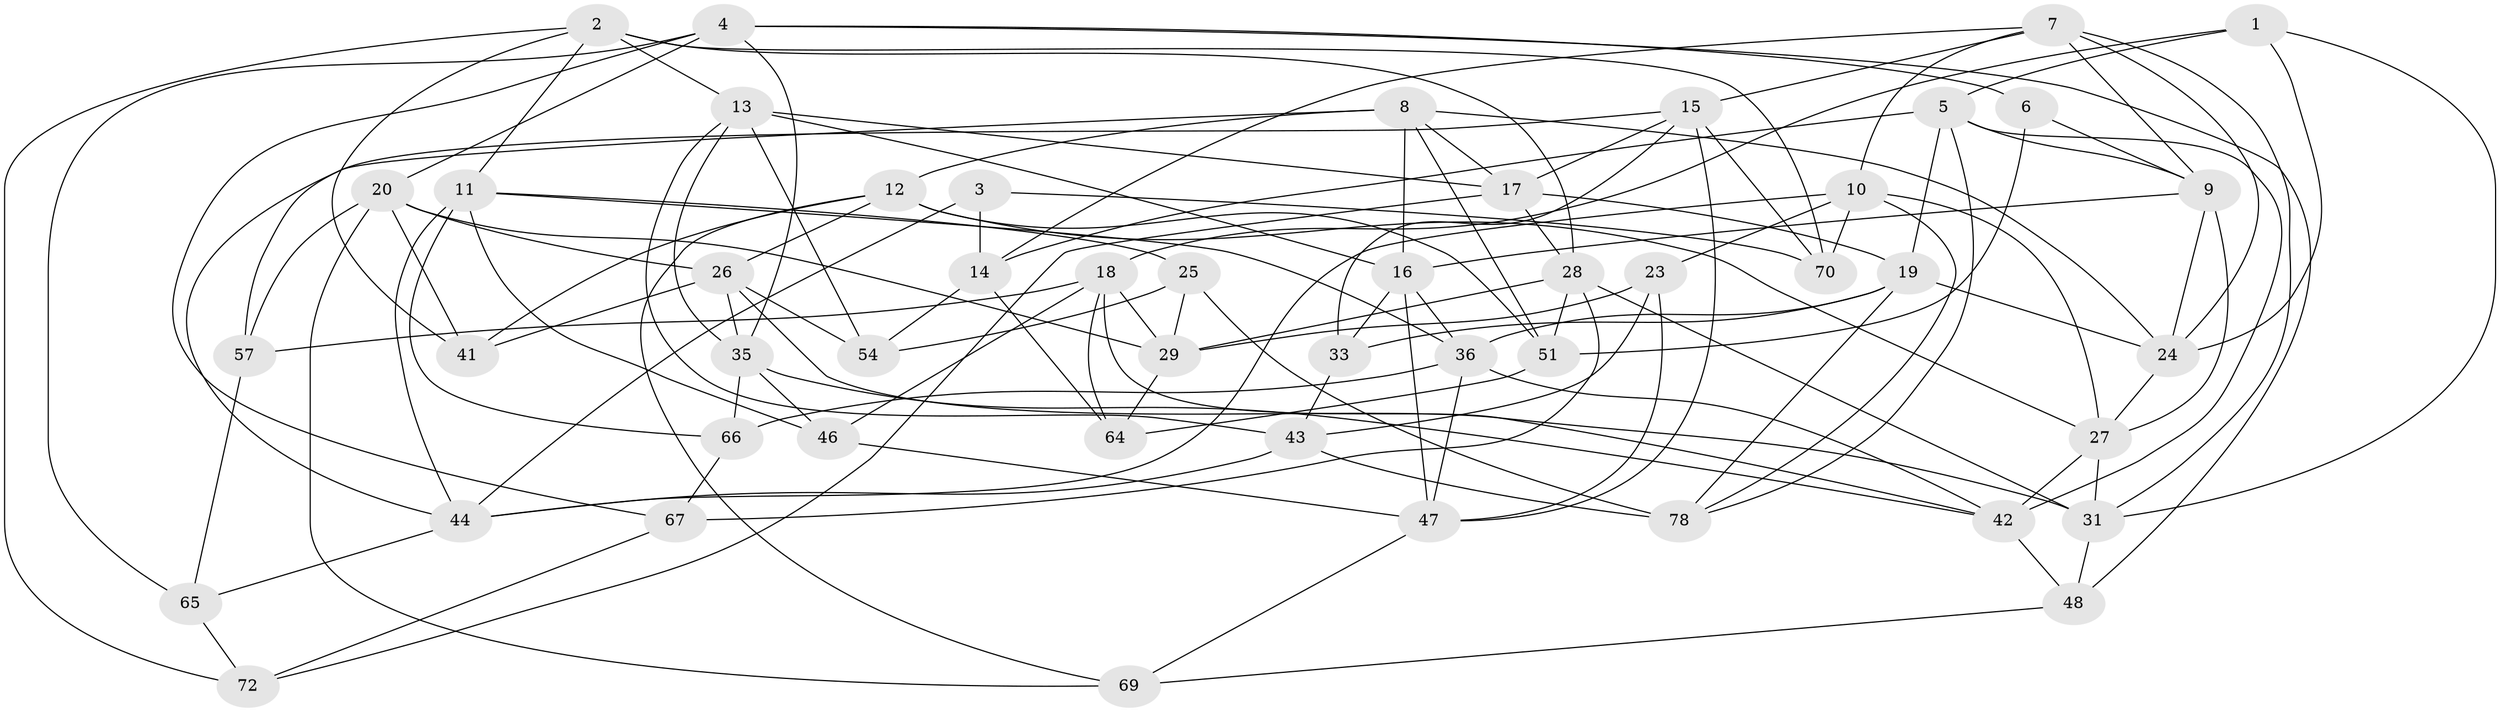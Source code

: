 // Generated by graph-tools (version 1.1) at 2025/52/02/27/25 19:52:34]
// undirected, 49 vertices, 126 edges
graph export_dot {
graph [start="1"]
  node [color=gray90,style=filled];
  1;
  2 [super="+58"];
  3;
  4 [super="+73"];
  5 [super="+32"];
  6;
  7 [super="+30"];
  8 [super="+52"];
  9 [super="+37"];
  10 [super="+34"];
  11 [super="+71"];
  12 [super="+45"];
  13 [super="+68"];
  14 [super="+22"];
  15 [super="+40"];
  16 [super="+21"];
  17 [super="+63"];
  18 [super="+56"];
  19 [super="+59"];
  20 [super="+38"];
  23;
  24 [super="+53"];
  25;
  26 [super="+60"];
  27 [super="+77"];
  28 [super="+75"];
  29 [super="+39"];
  31 [super="+74"];
  33;
  35 [super="+61"];
  36 [super="+50"];
  41;
  42 [super="+55"];
  43 [super="+49"];
  44 [super="+62"];
  46;
  47 [super="+76"];
  48;
  51 [super="+79"];
  54;
  57;
  64;
  65;
  66;
  67;
  69;
  70;
  72;
  78 [super="+80"];
  1 -- 5;
  1 -- 31;
  1 -- 24;
  1 -- 18;
  2 -- 70;
  2 -- 72;
  2 -- 41;
  2 -- 28;
  2 -- 11;
  2 -- 13;
  3 -- 70;
  3 -- 14 [weight=2];
  3 -- 44;
  4 -- 65;
  4 -- 6;
  4 -- 20;
  4 -- 48;
  4 -- 67;
  4 -- 35;
  5 -- 78;
  5 -- 14;
  5 -- 42;
  5 -- 19;
  5 -- 9;
  6 -- 51 [weight=2];
  6 -- 9;
  7 -- 10;
  7 -- 14;
  7 -- 31;
  7 -- 9;
  7 -- 24;
  7 -- 15;
  8 -- 57;
  8 -- 12;
  8 -- 51;
  8 -- 16;
  8 -- 17;
  8 -- 24;
  9 -- 24;
  9 -- 16;
  9 -- 27;
  10 -- 23;
  10 -- 44;
  10 -- 70;
  10 -- 27;
  10 -- 78;
  11 -- 46;
  11 -- 36;
  11 -- 66;
  11 -- 25;
  11 -- 44;
  12 -- 51;
  12 -- 41;
  12 -- 69;
  12 -- 26;
  12 -- 27;
  13 -- 43;
  13 -- 16;
  13 -- 54;
  13 -- 17;
  13 -- 35;
  14 -- 64;
  14 -- 54;
  15 -- 70;
  15 -- 33;
  15 -- 47;
  15 -- 17;
  15 -- 44;
  16 -- 33;
  16 -- 47;
  16 -- 36;
  17 -- 72;
  17 -- 19;
  17 -- 28;
  18 -- 46;
  18 -- 57;
  18 -- 64;
  18 -- 42;
  18 -- 29;
  19 -- 78;
  19 -- 33;
  19 -- 24;
  19 -- 36;
  20 -- 26;
  20 -- 69;
  20 -- 29;
  20 -- 57;
  20 -- 41;
  23 -- 43;
  23 -- 29;
  23 -- 47;
  24 -- 27;
  25 -- 54;
  25 -- 78;
  25 -- 29;
  26 -- 35;
  26 -- 31;
  26 -- 41;
  26 -- 54;
  27 -- 42;
  27 -- 31;
  28 -- 31;
  28 -- 29;
  28 -- 51;
  28 -- 67;
  29 -- 64;
  31 -- 48;
  33 -- 43;
  35 -- 46;
  35 -- 66;
  35 -- 42;
  36 -- 47;
  36 -- 66;
  36 -- 42;
  42 -- 48;
  43 -- 78 [weight=2];
  43 -- 44;
  44 -- 65;
  46 -- 47;
  47 -- 69;
  48 -- 69;
  51 -- 64;
  57 -- 65;
  65 -- 72;
  66 -- 67;
  67 -- 72;
}
